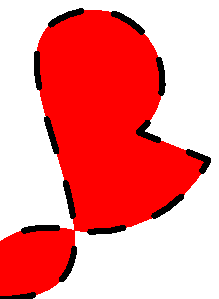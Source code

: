 
prologues:=3;

path p;
p = (0,0){right}..(20,100)..(50,60)--(75,50)...(25,25)..cycle;

beginfig(1);
fill p withcolor (1,0,0);
pickup pencircle scaled 2;
draw p dashed (evenly scaled 4);
endfig;


beginfig(2);
label ("whatever",(0,0)) scaled 10 rotated 24 ;
endfig;


beginfig(3);
fill p withcolor (1,0,0);
setbounds currentpicture to unitsquare scaled 20;
endfig;

end.
